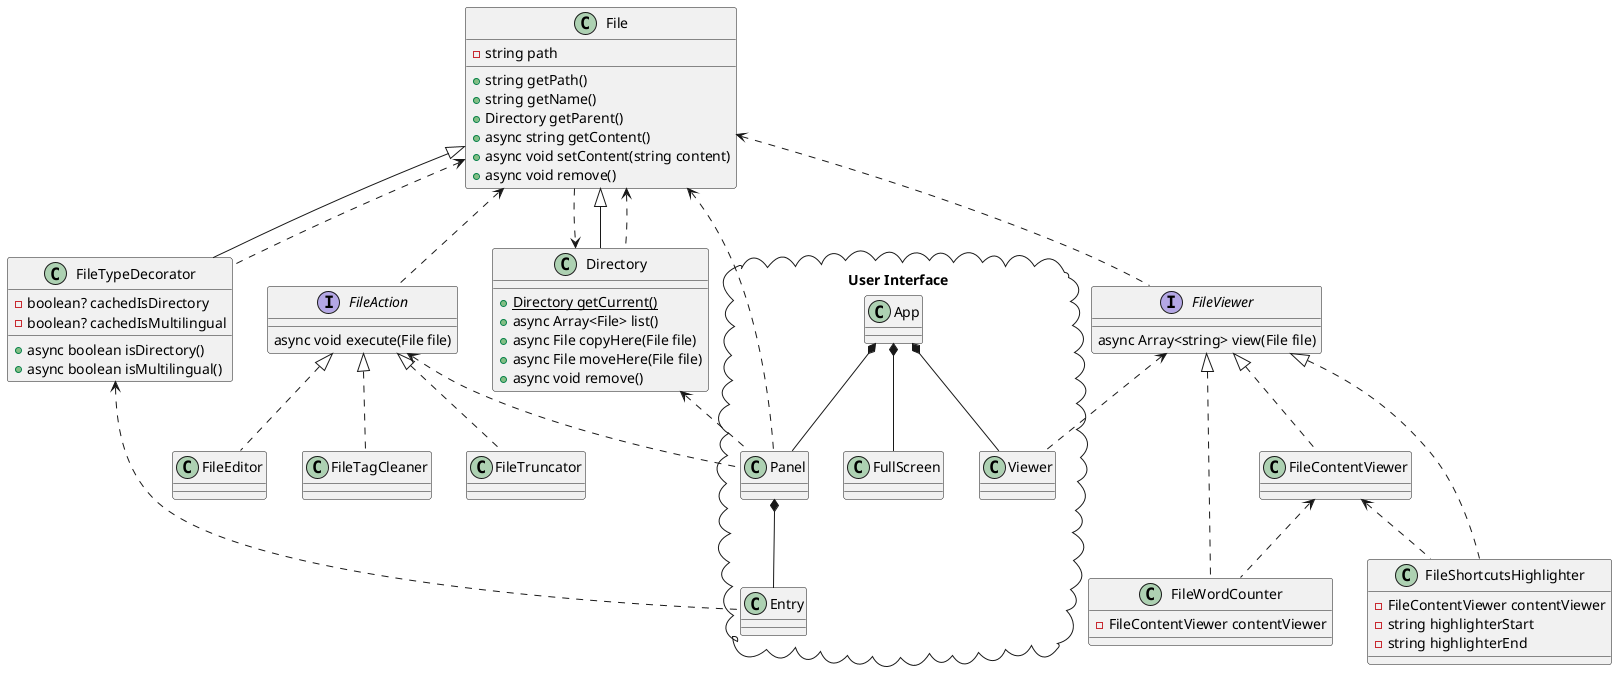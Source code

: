@startuml

class File {
    -string path
    +string getPath()
    +string getName()
    +Directory getParent()
    +async string getContent()
    +async void setContent(string content)
    +async void remove()
}

class Directory {
    {static} +Directory getCurrent()
    +async Array<File> list()
    +async File copyHere(File file)
    +async File moveHere(File file)
    +async void remove()
}

interface FileAction {
    async void execute(File file)
}

interface FileViewer {
    async Array<string> view(File file)
}

class FileEditor {
}

class FileTagCleaner {
}

class FileTruncator {
}

class FileContentViewer {
}

class FileWordCounter {
    -FileContentViewer contentViewer
}

class FileShortcutsHighlighter {
    -FileContentViewer contentViewer
    -string highlighterStart
    -string highlighterEnd
}

class FileTypeDecorator {
    -boolean? cachedIsDirectory
    -boolean? cachedIsMultilingual
    +async boolean isDirectory()
    +async boolean isMultilingual()
}

File ..> Directory
File <|-- Directory
File <.. Directory
File <.. FileAction
File <.. FileViewer
FileAction <|.. FileTruncator
FileAction <|.. FileTagCleaner
FileAction <|.. FileEditor
FileViewer <|.. FileContentViewer
FileViewer <|.. FileWordCounter
FileViewer <|.. FileShortcutsHighlighter
FileContentViewer <.. FileWordCounter
FileContentViewer <.. FileShortcutsHighlighter
File <|-- FileTypeDecorator
File <.. FileTypeDecorator

package "User Interface" <<Cloud>> {
    App *-- Panel
    App *-- Viewer
    App *-- FullScreen
    Panel *-- Entry
    FileTypeDecorator <.. Entry
    FileViewer <.. Viewer
    FileAction <.. Panel
    Directory <.. Panel
    File <.. Panel
}


@enduml
